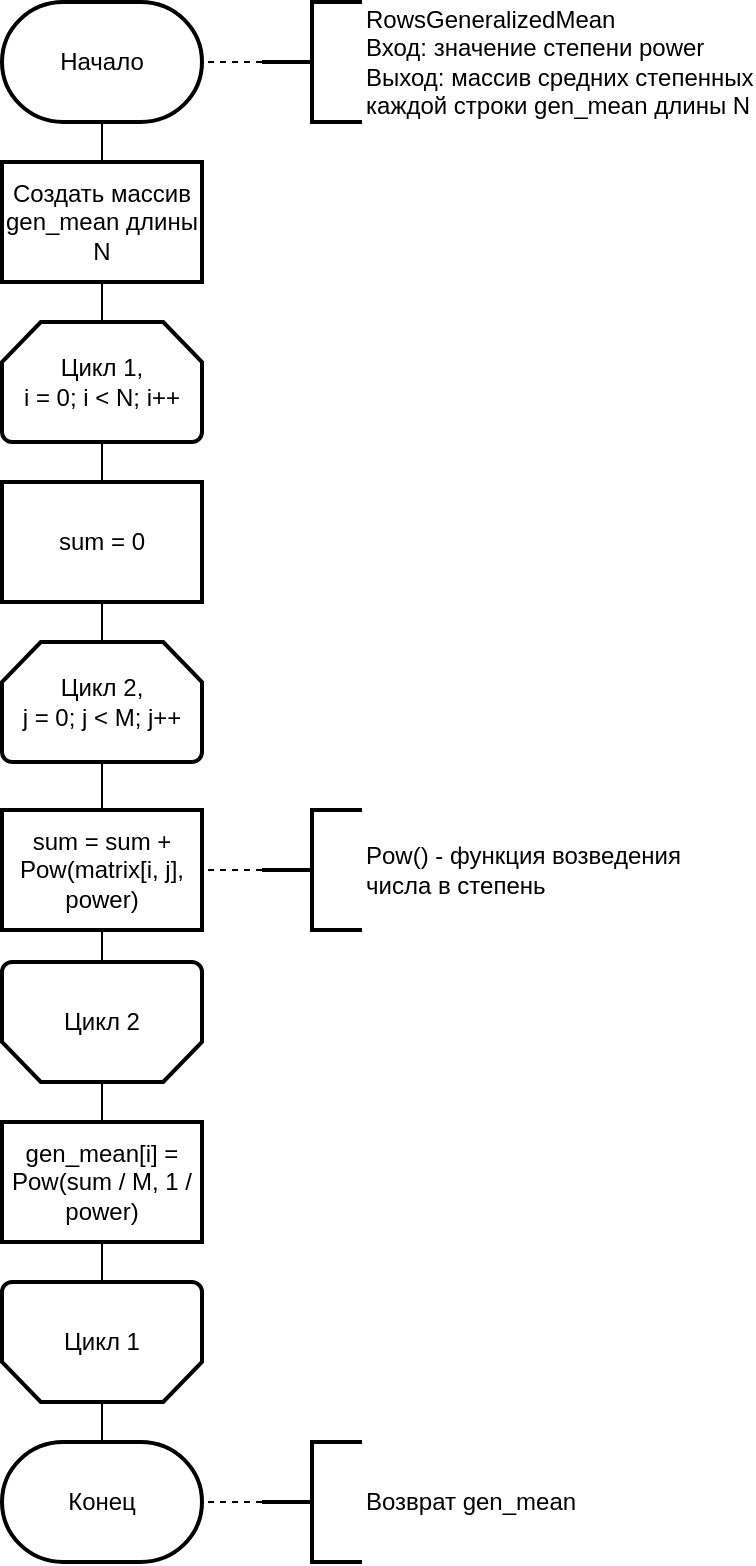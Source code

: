 <mxfile version="15.4.0" type="device" pages="2"><diagram id="skpnfAq21YsmbowS5wPJ" name="Standart"><mxGraphModel dx="1422" dy="822" grid="1" gridSize="10" guides="1" tooltips="1" connect="1" arrows="1" fold="1" page="1" pageScale="1" pageWidth="1169" pageHeight="827" math="0" shadow="0"><root><mxCell id="l60IrE2TjQOW7Mh9ruJJ-0"/><mxCell id="l60IrE2TjQOW7Mh9ruJJ-1" parent="l60IrE2TjQOW7Mh9ruJJ-0"/><mxCell id="nUrL85nfX4Gn_EHH0Yvd-1" style="edgeStyle=orthogonalEdgeStyle;rounded=0;orthogonalLoop=1;jettySize=auto;html=1;exitX=0.5;exitY=1;exitDx=0;exitDy=0;exitPerimeter=0;entryX=0.5;entryY=0;entryDx=0;entryDy=0;endArrow=none;endFill=0;" edge="1" parent="l60IrE2TjQOW7Mh9ruJJ-1" source="wOQs_mWO11L1iN23nExG-0" target="nUrL85nfX4Gn_EHH0Yvd-0"><mxGeometry relative="1" as="geometry"/></mxCell><mxCell id="wOQs_mWO11L1iN23nExG-0" value="Начало" style="strokeWidth=2;html=1;shape=mxgraph.flowchart.terminator;whiteSpace=wrap;" vertex="1" parent="l60IrE2TjQOW7Mh9ruJJ-1"><mxGeometry x="480" y="20" width="100" height="60" as="geometry"/></mxCell><mxCell id="wOQs_mWO11L1iN23nExG-5" style="edgeStyle=orthogonalEdgeStyle;rounded=0;orthogonalLoop=1;jettySize=auto;html=1;exitX=0.5;exitY=1;exitDx=0;exitDy=0;exitPerimeter=0;entryX=0.5;entryY=0;entryDx=0;entryDy=0;endArrow=none;endFill=0;" edge="1" parent="l60IrE2TjQOW7Mh9ruJJ-1" source="wOQs_mWO11L1iN23nExG-1" target="wOQs_mWO11L1iN23nExG-4"><mxGeometry relative="1" as="geometry"/></mxCell><mxCell id="wOQs_mWO11L1iN23nExG-1" value="Цикл 1,&lt;br&gt;i = 0; i &amp;lt; N; i++" style="strokeWidth=2;html=1;shape=mxgraph.flowchart.loop_limit;whiteSpace=wrap;" vertex="1" parent="l60IrE2TjQOW7Mh9ruJJ-1"><mxGeometry x="480" y="180" width="100" height="60" as="geometry"/></mxCell><mxCell id="wOQs_mWO11L1iN23nExG-8" style="edgeStyle=orthogonalEdgeStyle;rounded=0;orthogonalLoop=1;jettySize=auto;html=1;exitX=0.5;exitY=1;exitDx=0;exitDy=0;exitPerimeter=0;entryX=0.5;entryY=0;entryDx=0;entryDy=0;endArrow=none;endFill=0;" edge="1" parent="l60IrE2TjQOW7Mh9ruJJ-1" source="wOQs_mWO11L1iN23nExG-3" target="wOQs_mWO11L1iN23nExG-7"><mxGeometry relative="1" as="geometry"/></mxCell><mxCell id="wOQs_mWO11L1iN23nExG-3" value="Цикл 2,&lt;br&gt;j = 0; j &amp;lt; M; j++" style="strokeWidth=2;html=1;shape=mxgraph.flowchart.loop_limit;whiteSpace=wrap;" vertex="1" parent="l60IrE2TjQOW7Mh9ruJJ-1"><mxGeometry x="480" y="340" width="100" height="60" as="geometry"/></mxCell><mxCell id="wOQs_mWO11L1iN23nExG-6" style="edgeStyle=orthogonalEdgeStyle;rounded=0;orthogonalLoop=1;jettySize=auto;html=1;exitX=0.5;exitY=1;exitDx=0;exitDy=0;entryX=0.5;entryY=0;entryDx=0;entryDy=0;entryPerimeter=0;endArrow=none;endFill=0;" edge="1" parent="l60IrE2TjQOW7Mh9ruJJ-1" source="wOQs_mWO11L1iN23nExG-4" target="wOQs_mWO11L1iN23nExG-3"><mxGeometry relative="1" as="geometry"/></mxCell><mxCell id="wOQs_mWO11L1iN23nExG-4" value="sum = 0" style="rounded=0;whiteSpace=wrap;html=1;absoluteArcSize=1;arcSize=14;strokeWidth=2;" vertex="1" parent="l60IrE2TjQOW7Mh9ruJJ-1"><mxGeometry x="480" y="260" width="100" height="60" as="geometry"/></mxCell><mxCell id="wOQs_mWO11L1iN23nExG-10" style="edgeStyle=orthogonalEdgeStyle;rounded=0;orthogonalLoop=1;jettySize=auto;html=1;exitX=0.5;exitY=1;exitDx=0;exitDy=0;entryX=0.5;entryY=1;entryDx=0;entryDy=0;entryPerimeter=0;endArrow=none;endFill=0;" edge="1" parent="l60IrE2TjQOW7Mh9ruJJ-1" source="wOQs_mWO11L1iN23nExG-7" target="wOQs_mWO11L1iN23nExG-9"><mxGeometry relative="1" as="geometry"/></mxCell><mxCell id="wOQs_mWO11L1iN23nExG-7" value="sum = sum + Pow(matrix[i, j], power)" style="rounded=0;whiteSpace=wrap;html=1;absoluteArcSize=1;arcSize=14;strokeWidth=2;" vertex="1" parent="l60IrE2TjQOW7Mh9ruJJ-1"><mxGeometry x="480" y="424" width="100" height="60" as="geometry"/></mxCell><mxCell id="wOQs_mWO11L1iN23nExG-12" style="edgeStyle=orthogonalEdgeStyle;rounded=0;orthogonalLoop=1;jettySize=auto;html=1;exitX=0.5;exitY=0;exitDx=0;exitDy=0;exitPerimeter=0;entryX=0.5;entryY=0;entryDx=0;entryDy=0;endArrow=none;endFill=0;" edge="1" parent="l60IrE2TjQOW7Mh9ruJJ-1" source="wOQs_mWO11L1iN23nExG-9" target="wOQs_mWO11L1iN23nExG-11"><mxGeometry relative="1" as="geometry"/></mxCell><mxCell id="wOQs_mWO11L1iN23nExG-9" value="Цикл 2" style="strokeWidth=2;html=1;shape=mxgraph.flowchart.loop_limit;whiteSpace=wrap;flipV=1;" vertex="1" parent="l60IrE2TjQOW7Mh9ruJJ-1"><mxGeometry x="480" y="500" width="100" height="60" as="geometry"/></mxCell><mxCell id="wOQs_mWO11L1iN23nExG-14" style="edgeStyle=orthogonalEdgeStyle;rounded=0;orthogonalLoop=1;jettySize=auto;html=1;exitX=0.5;exitY=1;exitDx=0;exitDy=0;entryX=0.5;entryY=1;entryDx=0;entryDy=0;entryPerimeter=0;endArrow=none;endFill=0;" edge="1" parent="l60IrE2TjQOW7Mh9ruJJ-1" source="wOQs_mWO11L1iN23nExG-11" target="wOQs_mWO11L1iN23nExG-13"><mxGeometry relative="1" as="geometry"/></mxCell><mxCell id="wOQs_mWO11L1iN23nExG-11" value="gen_mean[i] = Pow(sum / M, 1 / power)" style="rounded=0;whiteSpace=wrap;html=1;absoluteArcSize=1;arcSize=14;strokeWidth=2;" vertex="1" parent="l60IrE2TjQOW7Mh9ruJJ-1"><mxGeometry x="480" y="580" width="100" height="60" as="geometry"/></mxCell><mxCell id="wOQs_mWO11L1iN23nExG-16" style="edgeStyle=orthogonalEdgeStyle;rounded=0;orthogonalLoop=1;jettySize=auto;html=1;exitX=0.5;exitY=0;exitDx=0;exitDy=0;exitPerimeter=0;entryX=0.5;entryY=0;entryDx=0;entryDy=0;entryPerimeter=0;endArrow=none;endFill=0;" edge="1" parent="l60IrE2TjQOW7Mh9ruJJ-1" source="wOQs_mWO11L1iN23nExG-13" target="wOQs_mWO11L1iN23nExG-15"><mxGeometry relative="1" as="geometry"/></mxCell><mxCell id="wOQs_mWO11L1iN23nExG-13" value="Цикл 1" style="strokeWidth=2;html=1;shape=mxgraph.flowchart.loop_limit;whiteSpace=wrap;flipV=1;" vertex="1" parent="l60IrE2TjQOW7Mh9ruJJ-1"><mxGeometry x="480" y="660" width="100" height="60" as="geometry"/></mxCell><mxCell id="wOQs_mWO11L1iN23nExG-15" value="Конец" style="strokeWidth=2;html=1;shape=mxgraph.flowchart.terminator;whiteSpace=wrap;" vertex="1" parent="l60IrE2TjQOW7Mh9ruJJ-1"><mxGeometry x="480" y="740" width="100" height="60" as="geometry"/></mxCell><mxCell id="wOQs_mWO11L1iN23nExG-18" style="edgeStyle=orthogonalEdgeStyle;rounded=0;orthogonalLoop=1;jettySize=auto;html=1;exitX=0;exitY=0.5;exitDx=0;exitDy=0;exitPerimeter=0;entryX=1;entryY=0.5;entryDx=0;entryDy=0;entryPerimeter=0;endArrow=none;endFill=0;dashed=1;" edge="1" parent="l60IrE2TjQOW7Mh9ruJJ-1" source="wOQs_mWO11L1iN23nExG-17" target="wOQs_mWO11L1iN23nExG-0"><mxGeometry relative="1" as="geometry"/></mxCell><mxCell id="wOQs_mWO11L1iN23nExG-17" value="RowsGeneralizedMean&lt;br&gt;Вход: значение степени power&lt;br&gt;Выход: массив средних степенных &lt;br&gt;каждой строки gen_mean длины N" style="strokeWidth=2;html=1;shape=mxgraph.flowchart.annotation_2;align=left;labelPosition=right;pointerEvents=1;rounded=0;" vertex="1" parent="l60IrE2TjQOW7Mh9ruJJ-1"><mxGeometry x="610" y="20" width="50" height="60" as="geometry"/></mxCell><mxCell id="wOQs_mWO11L1iN23nExG-20" style="edgeStyle=orthogonalEdgeStyle;rounded=0;orthogonalLoop=1;jettySize=auto;html=1;exitX=0;exitY=0.5;exitDx=0;exitDy=0;exitPerimeter=0;entryX=1;entryY=0.5;entryDx=0;entryDy=0;dashed=1;endArrow=none;endFill=0;" edge="1" parent="l60IrE2TjQOW7Mh9ruJJ-1" source="wOQs_mWO11L1iN23nExG-19" target="wOQs_mWO11L1iN23nExG-7"><mxGeometry relative="1" as="geometry"/></mxCell><mxCell id="wOQs_mWO11L1iN23nExG-19" value="Pow() - функция возведения &lt;br&gt;числа в степень" style="strokeWidth=2;html=1;shape=mxgraph.flowchart.annotation_2;align=left;labelPosition=right;pointerEvents=1;rounded=0;" vertex="1" parent="l60IrE2TjQOW7Mh9ruJJ-1"><mxGeometry x="610" y="424" width="50" height="60" as="geometry"/></mxCell><mxCell id="wOQs_mWO11L1iN23nExG-22" style="edgeStyle=orthogonalEdgeStyle;rounded=0;orthogonalLoop=1;jettySize=auto;html=1;exitX=0;exitY=0.5;exitDx=0;exitDy=0;exitPerimeter=0;entryX=1;entryY=0.5;entryDx=0;entryDy=0;entryPerimeter=0;dashed=1;endArrow=none;endFill=0;" edge="1" parent="l60IrE2TjQOW7Mh9ruJJ-1" source="wOQs_mWO11L1iN23nExG-21" target="wOQs_mWO11L1iN23nExG-15"><mxGeometry relative="1" as="geometry"/></mxCell><mxCell id="wOQs_mWO11L1iN23nExG-21" value="Возврат gen_mean" style="strokeWidth=2;html=1;shape=mxgraph.flowchart.annotation_2;align=left;labelPosition=right;pointerEvents=1;rounded=0;" vertex="1" parent="l60IrE2TjQOW7Mh9ruJJ-1"><mxGeometry x="610" y="740" width="50" height="60" as="geometry"/></mxCell><mxCell id="nUrL85nfX4Gn_EHH0Yvd-2" style="edgeStyle=orthogonalEdgeStyle;rounded=0;orthogonalLoop=1;jettySize=auto;html=1;exitX=0.5;exitY=1;exitDx=0;exitDy=0;entryX=0.5;entryY=0;entryDx=0;entryDy=0;entryPerimeter=0;endArrow=none;endFill=0;" edge="1" parent="l60IrE2TjQOW7Mh9ruJJ-1" source="nUrL85nfX4Gn_EHH0Yvd-0" target="wOQs_mWO11L1iN23nExG-1"><mxGeometry relative="1" as="geometry"/></mxCell><mxCell id="nUrL85nfX4Gn_EHH0Yvd-0" value="Создать массив gen_mean длины N" style="rounded=0;whiteSpace=wrap;html=1;absoluteArcSize=1;arcSize=14;strokeWidth=2;" vertex="1" parent="l60IrE2TjQOW7Mh9ruJJ-1"><mxGeometry x="480" y="100" width="100" height="60" as="geometry"/></mxCell></root></mxGraphModel></diagram><diagram id="Rl0RNSKPya53WOGFxEmt" name="Parallel"><mxGraphModel dx="1422" dy="822" grid="1" gridSize="10" guides="1" tooltips="1" connect="1" arrows="1" fold="1" page="1" pageScale="1" pageWidth="1169" pageHeight="827" math="0" shadow="0"><root><mxCell id="0fX3c-QUaj0qbUp6gQ7F-0"/><mxCell id="0fX3c-QUaj0qbUp6gQ7F-1" parent="0fX3c-QUaj0qbUp6gQ7F-0"/><mxCell id="Vi2s8ZUwQ8YwgQx3sRw0-1" style="edgeStyle=orthogonalEdgeStyle;rounded=0;orthogonalLoop=1;jettySize=auto;html=1;exitX=0.5;exitY=1;exitDx=0;exitDy=0;exitPerimeter=0;entryX=0.5;entryY=0;entryDx=0;entryDy=0;endArrow=none;endFill=0;" edge="1" parent="0fX3c-QUaj0qbUp6gQ7F-1" source="0fX3c-QUaj0qbUp6gQ7F-2" target="Vi2s8ZUwQ8YwgQx3sRw0-0"><mxGeometry relative="1" as="geometry"/></mxCell><mxCell id="0fX3c-QUaj0qbUp6gQ7F-2" value="Начало" style="strokeWidth=2;html=1;shape=mxgraph.flowchart.terminator;whiteSpace=wrap;rounded=0;" vertex="1" parent="0fX3c-QUaj0qbUp6gQ7F-1"><mxGeometry x="510" y="30" width="110" height="70" as="geometry"/></mxCell><mxCell id="tYD7CLkVBiM9NDGcFz2J-3" style="edgeStyle=orthogonalEdgeStyle;rounded=0;orthogonalLoop=1;jettySize=auto;html=1;exitX=0.5;exitY=1;exitDx=0;exitDy=0;entryX=0.5;entryY=0;entryDx=0;entryDy=0;endArrow=none;endFill=0;" edge="1" parent="0fX3c-QUaj0qbUp6gQ7F-1" source="Vi2s8ZUwQ8YwgQx3sRw0-0" target="tYD7CLkVBiM9NDGcFz2J-2"><mxGeometry relative="1" as="geometry"/></mxCell><mxCell id="Vi2s8ZUwQ8YwgQx3sRw0-0" value="Создать массивы gen_mean длины N, threads длины num_threads" style="rounded=0;whiteSpace=wrap;html=1;absoluteArcSize=1;arcSize=14;strokeWidth=2;" vertex="1" parent="0fX3c-QUaj0qbUp6gQ7F-1"><mxGeometry x="510" y="120" width="110" height="70" as="geometry"/></mxCell><mxCell id="tYD7CLkVBiM9NDGcFz2J-1" style="edgeStyle=orthogonalEdgeStyle;rounded=0;orthogonalLoop=1;jettySize=auto;html=1;exitX=0;exitY=0.5;exitDx=0;exitDy=0;exitPerimeter=0;entryX=1;entryY=0.5;entryDx=0;entryDy=0;entryPerimeter=0;endArrow=none;endFill=0;dashed=1;" edge="1" parent="0fX3c-QUaj0qbUp6gQ7F-1" source="tYD7CLkVBiM9NDGcFz2J-0" target="0fX3c-QUaj0qbUp6gQ7F-2"><mxGeometry relative="1" as="geometry"/></mxCell><mxCell id="tYD7CLkVBiM9NDGcFz2J-0" value="RowsGeneralizedMeanParallel&lt;br&gt;Вход: значение степени power, &lt;br&gt;число потоков num_threads&lt;br&gt;Выход: массив средних степенных &lt;br&gt;каждой строки gen_mean длины N" style="strokeWidth=2;html=1;shape=mxgraph.flowchart.annotation_2;align=left;labelPosition=right;pointerEvents=1;rounded=0;" vertex="1" parent="0fX3c-QUaj0qbUp6gQ7F-1"><mxGeometry x="640" y="30" width="50" height="70" as="geometry"/></mxCell><mxCell id="tYD7CLkVBiM9NDGcFz2J-5" style="edgeStyle=orthogonalEdgeStyle;rounded=0;orthogonalLoop=1;jettySize=auto;html=1;exitX=0.5;exitY=1;exitDx=0;exitDy=0;entryX=0.5;entryY=0;entryDx=0;entryDy=0;entryPerimeter=0;endArrow=none;endFill=0;" edge="1" parent="0fX3c-QUaj0qbUp6gQ7F-1" source="tYD7CLkVBiM9NDGcFz2J-2" target="tYD7CLkVBiM9NDGcFz2J-4"><mxGeometry relative="1" as="geometry"/></mxCell><mxCell id="tYD7CLkVBiM9NDGcFz2J-2" value="parts = N / num_threads + n % num_threads != 0" style="rounded=0;whiteSpace=wrap;html=1;absoluteArcSize=1;arcSize=14;strokeWidth=2;" vertex="1" parent="0fX3c-QUaj0qbUp6gQ7F-1"><mxGeometry x="510" y="210" width="110" height="70" as="geometry"/></mxCell><mxCell id="tYD7CLkVBiM9NDGcFz2J-7" style="edgeStyle=orthogonalEdgeStyle;rounded=0;orthogonalLoop=1;jettySize=auto;html=1;exitX=0.5;exitY=1;exitDx=0;exitDy=0;exitPerimeter=0;entryX=0.5;entryY=0;entryDx=0;entryDy=0;endArrow=none;endFill=0;" edge="1" parent="0fX3c-QUaj0qbUp6gQ7F-1" source="tYD7CLkVBiM9NDGcFz2J-4" target="tYD7CLkVBiM9NDGcFz2J-6"><mxGeometry relative="1" as="geometry"/></mxCell><mxCell id="tYD7CLkVBiM9NDGcFz2J-4" value="Цикл 1&lt;br&gt;i = 0; i &amp;lt; num_threads; i++" style="strokeWidth=2;html=1;shape=mxgraph.flowchart.loop_limit;whiteSpace=wrap;rounded=0;" vertex="1" parent="0fX3c-QUaj0qbUp6gQ7F-1"><mxGeometry x="510" y="300" width="110" height="70" as="geometry"/></mxCell><mxCell id="tYD7CLkVBiM9NDGcFz2J-9" style="edgeStyle=orthogonalEdgeStyle;rounded=0;orthogonalLoop=1;jettySize=auto;html=1;exitX=0.5;exitY=1;exitDx=0;exitDy=0;entryX=0.5;entryY=0;entryDx=0;entryDy=0;endArrow=none;endFill=0;" edge="1" parent="0fX3c-QUaj0qbUp6gQ7F-1" source="tYD7CLkVBiM9NDGcFz2J-6" target="tYD7CLkVBiM9NDGcFz2J-8"><mxGeometry relative="1" as="geometry"/></mxCell><mxCell id="tYD7CLkVBiM9NDGcFz2J-6" value="threads[i] = new Thread(&lt;br&gt;GenMeanThread)" style="rounded=0;whiteSpace=wrap;html=1;absoluteArcSize=1;arcSize=14;strokeWidth=2;" vertex="1" parent="0fX3c-QUaj0qbUp6gQ7F-1"><mxGeometry x="510" y="390" width="110" height="70" as="geometry"/></mxCell><mxCell id="tYD7CLkVBiM9NDGcFz2J-11" style="edgeStyle=orthogonalEdgeStyle;rounded=0;orthogonalLoop=1;jettySize=auto;html=1;exitX=0.5;exitY=1;exitDx=0;exitDy=0;entryX=0.5;entryY=0;entryDx=0;entryDy=0;endArrow=none;endFill=0;" edge="1" parent="0fX3c-QUaj0qbUp6gQ7F-1" source="tYD7CLkVBiM9NDGcFz2J-8" target="tYD7CLkVBiM9NDGcFz2J-10"><mxGeometry relative="1" as="geometry"/></mxCell><mxCell id="tYD7CLkVBiM9NDGcFz2J-8" value="args = new Args(i * parts, (i + 1) * parts &amp;gt; n ? n : (i + 1) * parts, power)" style="rounded=0;whiteSpace=wrap;html=1;absoluteArcSize=1;arcSize=14;strokeWidth=2;" vertex="1" parent="0fX3c-QUaj0qbUp6gQ7F-1"><mxGeometry x="510" y="480" width="110" height="70" as="geometry"/></mxCell><mxCell id="tYD7CLkVBiM9NDGcFz2J-13" style="edgeStyle=orthogonalEdgeStyle;rounded=0;orthogonalLoop=1;jettySize=auto;html=1;exitX=0.5;exitY=1;exitDx=0;exitDy=0;entryX=0.5;entryY=1;entryDx=0;entryDy=0;entryPerimeter=0;endArrow=none;endFill=0;" edge="1" parent="0fX3c-QUaj0qbUp6gQ7F-1" source="tYD7CLkVBiM9NDGcFz2J-10" target="tYD7CLkVBiM9NDGcFz2J-12"><mxGeometry relative="1" as="geometry"/></mxCell><mxCell id="tYD7CLkVBiM9NDGcFz2J-10" value="threads[i].Start(&lt;br&gt;args)" style="verticalLabelPosition=middle;verticalAlign=middle;html=1;shape=process;whiteSpace=wrap;rounded=0;size=0.091;arcSize=6;strokeWidth=2;labelPosition=center;align=center;" vertex="1" parent="0fX3c-QUaj0qbUp6gQ7F-1"><mxGeometry x="510" y="570" width="110" height="70" as="geometry"/></mxCell><mxCell id="tYD7CLkVBiM9NDGcFz2J-15" style="edgeStyle=orthogonalEdgeStyle;rounded=0;orthogonalLoop=1;jettySize=auto;html=1;exitX=0.5;exitY=0;exitDx=0;exitDy=0;exitPerimeter=0;entryX=0.5;entryY=0;entryDx=0;entryDy=0;entryPerimeter=0;endArrow=none;endFill=0;" edge="1" parent="0fX3c-QUaj0qbUp6gQ7F-1" source="tYD7CLkVBiM9NDGcFz2J-12" target="tYD7CLkVBiM9NDGcFz2J-14"><mxGeometry relative="1" as="geometry"/></mxCell><mxCell id="tYD7CLkVBiM9NDGcFz2J-12" value="Цикл 1" style="strokeWidth=2;html=1;shape=mxgraph.flowchart.loop_limit;whiteSpace=wrap;rounded=0;flipV=1;" vertex="1" parent="0fX3c-QUaj0qbUp6gQ7F-1"><mxGeometry x="510" y="660" width="110" height="70" as="geometry"/></mxCell><mxCell id="tYD7CLkVBiM9NDGcFz2J-17" style="edgeStyle=orthogonalEdgeStyle;rounded=0;orthogonalLoop=1;jettySize=auto;html=1;exitX=0.5;exitY=1;exitDx=0;exitDy=0;exitPerimeter=0;entryX=0.5;entryY=0;entryDx=0;entryDy=0;endArrow=none;endFill=0;" edge="1" parent="0fX3c-QUaj0qbUp6gQ7F-1" source="tYD7CLkVBiM9NDGcFz2J-14" target="tYD7CLkVBiM9NDGcFz2J-16"><mxGeometry relative="1" as="geometry"/></mxCell><mxCell id="tYD7CLkVBiM9NDGcFz2J-14" value="Цикл 2&lt;br&gt;i = 0; i &amp;lt; num_threads; i++" style="strokeWidth=2;html=1;shape=mxgraph.flowchart.loop_limit;whiteSpace=wrap;rounded=0;" vertex="1" parent="0fX3c-QUaj0qbUp6gQ7F-1"><mxGeometry x="510" y="750" width="110" height="70" as="geometry"/></mxCell><mxCell id="tYD7CLkVBiM9NDGcFz2J-20" style="edgeStyle=orthogonalEdgeStyle;rounded=0;orthogonalLoop=1;jettySize=auto;html=1;exitX=0.5;exitY=1;exitDx=0;exitDy=0;entryX=0.5;entryY=1;entryDx=0;entryDy=0;entryPerimeter=0;endArrow=none;endFill=0;" edge="1" parent="0fX3c-QUaj0qbUp6gQ7F-1" source="tYD7CLkVBiM9NDGcFz2J-16" target="tYD7CLkVBiM9NDGcFz2J-19"><mxGeometry relative="1" as="geometry"/></mxCell><mxCell id="tYD7CLkVBiM9NDGcFz2J-16" value="threads[i].Join()" style="verticalLabelPosition=middle;verticalAlign=middle;html=1;shape=process;whiteSpace=wrap;rounded=0;size=0.091;arcSize=6;strokeWidth=2;labelPosition=center;align=center;" vertex="1" parent="0fX3c-QUaj0qbUp6gQ7F-1"><mxGeometry x="510" y="850" width="110" height="70" as="geometry"/></mxCell><mxCell id="tYD7CLkVBiM9NDGcFz2J-22" style="edgeStyle=orthogonalEdgeStyle;rounded=0;orthogonalLoop=1;jettySize=auto;html=1;exitX=0.5;exitY=0;exitDx=0;exitDy=0;exitPerimeter=0;entryX=0.5;entryY=0;entryDx=0;entryDy=0;entryPerimeter=0;endArrow=none;endFill=0;" edge="1" parent="0fX3c-QUaj0qbUp6gQ7F-1" source="tYD7CLkVBiM9NDGcFz2J-19" target="tYD7CLkVBiM9NDGcFz2J-21"><mxGeometry relative="1" as="geometry"/></mxCell><mxCell id="tYD7CLkVBiM9NDGcFz2J-19" value="Цикл 2" style="strokeWidth=2;html=1;shape=mxgraph.flowchart.loop_limit;whiteSpace=wrap;rounded=0;flipV=1;" vertex="1" parent="0fX3c-QUaj0qbUp6gQ7F-1"><mxGeometry x="510" y="940" width="110" height="70" as="geometry"/></mxCell><mxCell id="tYD7CLkVBiM9NDGcFz2J-21" value="Конец" style="strokeWidth=2;html=1;shape=mxgraph.flowchart.terminator;whiteSpace=wrap;rounded=0;" vertex="1" parent="0fX3c-QUaj0qbUp6gQ7F-1"><mxGeometry x="510" y="1030" width="110" height="70" as="geometry"/></mxCell><mxCell id="OA_57vQWNo44b8C6s3NM-2" style="edgeStyle=orthogonalEdgeStyle;rounded=0;orthogonalLoop=1;jettySize=auto;html=1;exitX=0.5;exitY=1;exitDx=0;exitDy=0;exitPerimeter=0;entryX=0.5;entryY=0;entryDx=0;entryDy=0;entryPerimeter=0;endArrow=none;endFill=0;" edge="1" parent="0fX3c-QUaj0qbUp6gQ7F-1" source="tYD7CLkVBiM9NDGcFz2J-23" target="OA_57vQWNo44b8C6s3NM-1"><mxGeometry relative="1" as="geometry"/></mxCell><mxCell id="tYD7CLkVBiM9NDGcFz2J-23" value="Начало GenMeanThread" style="strokeWidth=2;html=1;shape=mxgraph.flowchart.terminator;whiteSpace=wrap;rounded=0;" vertex="1" parent="0fX3c-QUaj0qbUp6gQ7F-1"><mxGeometry x="800" y="170" width="110" height="70" as="geometry"/></mxCell><mxCell id="SjfyjheppQyK4REoAMqQ-9" style="edgeStyle=orthogonalEdgeStyle;rounded=0;orthogonalLoop=1;jettySize=auto;html=1;exitX=0.5;exitY=1;exitDx=0;exitDy=0;exitPerimeter=0;entryX=0.5;entryY=0;entryDx=0;entryDy=0;endArrow=none;endFill=0;" edge="1" parent="0fX3c-QUaj0qbUp6gQ7F-1" source="OA_57vQWNo44b8C6s3NM-1" target="SjfyjheppQyK4REoAMqQ-3"><mxGeometry relative="1" as="geometry"/></mxCell><mxCell id="OA_57vQWNo44b8C6s3NM-1" value="Цикл 3&lt;br&gt;i = start; i &amp;lt; end; i++" style="strokeWidth=2;html=1;shape=mxgraph.flowchart.loop_limit;whiteSpace=wrap;rounded=0;" vertex="1" parent="0fX3c-QUaj0qbUp6gQ7F-1"><mxGeometry x="800" y="260" width="110" height="70" as="geometry"/></mxCell><mxCell id="SjfyjheppQyK4REoAMqQ-0" style="edgeStyle=orthogonalEdgeStyle;rounded=0;orthogonalLoop=1;jettySize=auto;html=1;exitX=0.5;exitY=1;exitDx=0;exitDy=0;exitPerimeter=0;entryX=0.5;entryY=0;entryDx=0;entryDy=0;endArrow=none;endFill=0;" edge="1" parent="0fX3c-QUaj0qbUp6gQ7F-1" source="SjfyjheppQyK4REoAMqQ-1" target="SjfyjheppQyK4REoAMqQ-5"><mxGeometry relative="1" as="geometry"/></mxCell><mxCell id="SjfyjheppQyK4REoAMqQ-1" value="Цикл 4,&lt;br&gt;j = 0; j &amp;lt; M; j++" style="strokeWidth=2;html=1;shape=mxgraph.flowchart.loop_limit;whiteSpace=wrap;" vertex="1" parent="0fX3c-QUaj0qbUp6gQ7F-1"><mxGeometry x="800" y="430" width="110" height="70" as="geometry"/></mxCell><mxCell id="SjfyjheppQyK4REoAMqQ-2" style="edgeStyle=orthogonalEdgeStyle;rounded=0;orthogonalLoop=1;jettySize=auto;html=1;exitX=0.5;exitY=1;exitDx=0;exitDy=0;entryX=0.5;entryY=0;entryDx=0;entryDy=0;entryPerimeter=0;endArrow=none;endFill=0;" edge="1" parent="0fX3c-QUaj0qbUp6gQ7F-1" source="SjfyjheppQyK4REoAMqQ-3" target="SjfyjheppQyK4REoAMqQ-1"><mxGeometry relative="1" as="geometry"/></mxCell><mxCell id="SjfyjheppQyK4REoAMqQ-3" value="sum = 0" style="rounded=0;whiteSpace=wrap;html=1;absoluteArcSize=1;arcSize=14;strokeWidth=2;" vertex="1" parent="0fX3c-QUaj0qbUp6gQ7F-1"><mxGeometry x="800" y="350" width="110" height="70" as="geometry"/></mxCell><mxCell id="SjfyjheppQyK4REoAMqQ-4" style="edgeStyle=orthogonalEdgeStyle;rounded=0;orthogonalLoop=1;jettySize=auto;html=1;exitX=0.5;exitY=1;exitDx=0;exitDy=0;entryX=0.5;entryY=1;entryDx=0;entryDy=0;entryPerimeter=0;endArrow=none;endFill=0;" edge="1" parent="0fX3c-QUaj0qbUp6gQ7F-1" source="SjfyjheppQyK4REoAMqQ-5" target="SjfyjheppQyK4REoAMqQ-7"><mxGeometry relative="1" as="geometry"/></mxCell><mxCell id="SjfyjheppQyK4REoAMqQ-5" value="sum = sum + Pow(matrix[i, j], power)" style="rounded=0;whiteSpace=wrap;html=1;absoluteArcSize=1;arcSize=14;strokeWidth=2;" vertex="1" parent="0fX3c-QUaj0qbUp6gQ7F-1"><mxGeometry x="800" y="514" width="110" height="70" as="geometry"/></mxCell><mxCell id="SjfyjheppQyK4REoAMqQ-6" style="edgeStyle=orthogonalEdgeStyle;rounded=0;orthogonalLoop=1;jettySize=auto;html=1;exitX=0.5;exitY=0;exitDx=0;exitDy=0;exitPerimeter=0;entryX=0.5;entryY=0;entryDx=0;entryDy=0;endArrow=none;endFill=0;" edge="1" parent="0fX3c-QUaj0qbUp6gQ7F-1" source="SjfyjheppQyK4REoAMqQ-7" target="SjfyjheppQyK4REoAMqQ-8"><mxGeometry relative="1" as="geometry"/></mxCell><mxCell id="SjfyjheppQyK4REoAMqQ-7" value="Цикл 4" style="strokeWidth=2;html=1;shape=mxgraph.flowchart.loop_limit;whiteSpace=wrap;flipV=1;" vertex="1" parent="0fX3c-QUaj0qbUp6gQ7F-1"><mxGeometry x="800" y="600" width="110" height="70" as="geometry"/></mxCell><mxCell id="b90MrHmYr9HOlOJ3VQrw-3" style="edgeStyle=orthogonalEdgeStyle;rounded=0;orthogonalLoop=1;jettySize=auto;html=1;exitX=0.5;exitY=1;exitDx=0;exitDy=0;entryX=0.5;entryY=1;entryDx=0;entryDy=0;entryPerimeter=0;endArrow=none;endFill=0;" edge="1" parent="0fX3c-QUaj0qbUp6gQ7F-1" source="SjfyjheppQyK4REoAMqQ-8" target="b90MrHmYr9HOlOJ3VQrw-2"><mxGeometry relative="1" as="geometry"/></mxCell><mxCell id="SjfyjheppQyK4REoAMqQ-8" value="gen_mean[i] = Pow(sum / M, 1 / power)" style="rounded=0;whiteSpace=wrap;html=1;absoluteArcSize=1;arcSize=14;strokeWidth=2;" vertex="1" parent="0fX3c-QUaj0qbUp6gQ7F-1"><mxGeometry x="800" y="680" width="110" height="70" as="geometry"/></mxCell><mxCell id="SjfyjheppQyK4REoAMqQ-10" value="Конец GenMeanThread" style="strokeWidth=2;html=1;shape=mxgraph.flowchart.terminator;whiteSpace=wrap;rounded=0;" vertex="1" parent="0fX3c-QUaj0qbUp6gQ7F-1"><mxGeometry x="800" y="860" width="110" height="70" as="geometry"/></mxCell><mxCell id="SjfyjheppQyK4REoAMqQ-13" style="edgeStyle=orthogonalEdgeStyle;rounded=0;orthogonalLoop=1;jettySize=auto;html=1;exitX=0;exitY=0.5;exitDx=0;exitDy=0;exitPerimeter=0;entryX=1;entryY=0.5;entryDx=0;entryDy=0;entryPerimeter=0;endArrow=none;endFill=0;dashed=1;" edge="1" parent="0fX3c-QUaj0qbUp6gQ7F-1" source="SjfyjheppQyK4REoAMqQ-12" target="tYD7CLkVBiM9NDGcFz2J-23"><mxGeometry relative="1" as="geometry"/></mxCell><mxCell id="SjfyjheppQyK4REoAMqQ-12" value="GenMeanThread&lt;br&gt;Вход: интерал обрабатываемых &lt;br&gt;строк матрицы start и end, &lt;br&gt;значение степени power," style="strokeWidth=2;html=1;shape=mxgraph.flowchart.annotation_2;align=left;labelPosition=right;pointerEvents=1;rounded=0;" vertex="1" parent="0fX3c-QUaj0qbUp6gQ7F-1"><mxGeometry x="940" y="170" width="50" height="70" as="geometry"/></mxCell><mxCell id="b90MrHmYr9HOlOJ3VQrw-1" style="edgeStyle=orthogonalEdgeStyle;rounded=0;orthogonalLoop=1;jettySize=auto;html=1;exitX=0;exitY=0.5;exitDx=0;exitDy=0;exitPerimeter=0;entryX=1;entryY=0.5;entryDx=0;entryDy=0;entryPerimeter=0;dashed=1;endArrow=none;endFill=0;" edge="1" parent="0fX3c-QUaj0qbUp6gQ7F-1" source="b90MrHmYr9HOlOJ3VQrw-0" target="tYD7CLkVBiM9NDGcFz2J-21"><mxGeometry relative="1" as="geometry"/></mxCell><mxCell id="b90MrHmYr9HOlOJ3VQrw-0" value="Возврат gen_mean" style="strokeWidth=2;html=1;shape=mxgraph.flowchart.annotation_2;align=left;labelPosition=right;pointerEvents=1;rounded=0;" vertex="1" parent="0fX3c-QUaj0qbUp6gQ7F-1"><mxGeometry x="650" y="1030" width="50" height="70" as="geometry"/></mxCell><mxCell id="b90MrHmYr9HOlOJ3VQrw-4" style="edgeStyle=orthogonalEdgeStyle;rounded=0;orthogonalLoop=1;jettySize=auto;html=1;exitX=0.5;exitY=0;exitDx=0;exitDy=0;exitPerimeter=0;entryX=0.5;entryY=0;entryDx=0;entryDy=0;entryPerimeter=0;endArrow=none;endFill=0;" edge="1" parent="0fX3c-QUaj0qbUp6gQ7F-1" source="b90MrHmYr9HOlOJ3VQrw-2" target="SjfyjheppQyK4REoAMqQ-10"><mxGeometry relative="1" as="geometry"/></mxCell><mxCell id="b90MrHmYr9HOlOJ3VQrw-2" value="Цикл 3" style="strokeWidth=2;html=1;shape=mxgraph.flowchart.loop_limit;whiteSpace=wrap;flipV=1;" vertex="1" parent="0fX3c-QUaj0qbUp6gQ7F-1"><mxGeometry x="800" y="770" width="110" height="70" as="geometry"/></mxCell></root></mxGraphModel></diagram></mxfile>